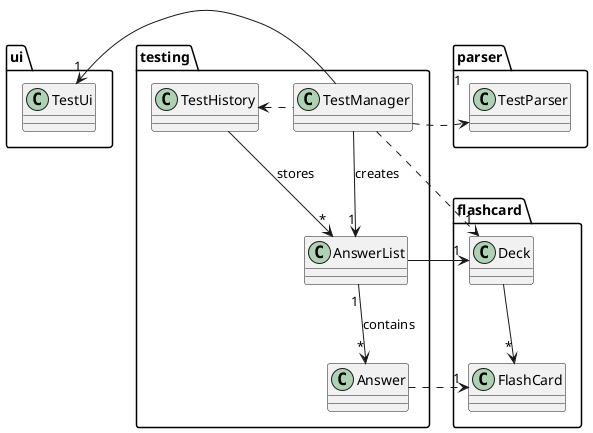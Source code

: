 @startuml
skinparam classAttributeIconSize 0
package testing {
    class TestManager
    class AnswerList
    class Answer
    class TestHistory
}


package parser {
    class TestParser
}

package ui {
    class TestUi
}

package flashcard {
    class Deck
    class FlashCard
}

TestManager -left> "1" TestUi
TestManager .right> "1" TestParser
TestManager --> "1" AnswerList : creates
TestManager .left> TestHistory
TestManager .> "1" Deck

TestHistory --> "*" AnswerList : stores

AnswerList "1" --> "*" Answer : contains
AnswerList -right-> "1" Deck

Deck --> "*" FlashCard

Answer .> "1" FlashCard

@enduml
